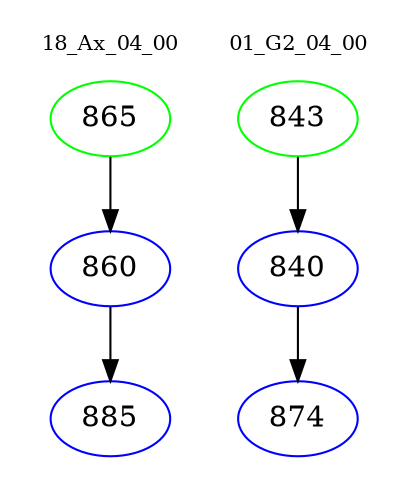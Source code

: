 digraph{
subgraph cluster_0 {
color = white
label = "18_Ax_04_00";
fontsize=10;
T0_865 [label="865", color="green"]
T0_865 -> T0_860 [color="black"]
T0_860 [label="860", color="blue"]
T0_860 -> T0_885 [color="black"]
T0_885 [label="885", color="blue"]
}
subgraph cluster_1 {
color = white
label = "01_G2_04_00";
fontsize=10;
T1_843 [label="843", color="green"]
T1_843 -> T1_840 [color="black"]
T1_840 [label="840", color="blue"]
T1_840 -> T1_874 [color="black"]
T1_874 [label="874", color="blue"]
}
}
